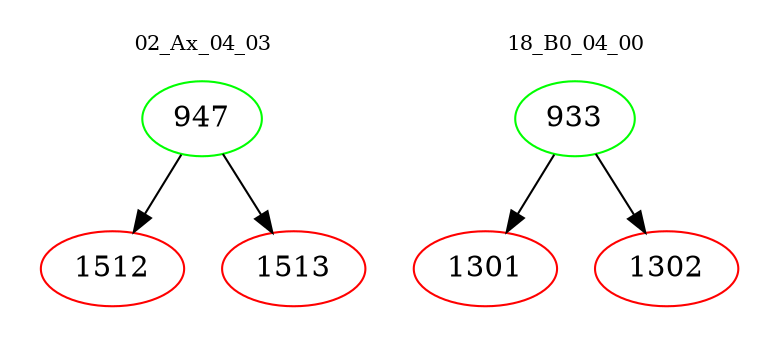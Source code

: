 digraph{
subgraph cluster_0 {
color = white
label = "02_Ax_04_03";
fontsize=10;
T0_947 [label="947", color="green"]
T0_947 -> T0_1512 [color="black"]
T0_1512 [label="1512", color="red"]
T0_947 -> T0_1513 [color="black"]
T0_1513 [label="1513", color="red"]
}
subgraph cluster_1 {
color = white
label = "18_B0_04_00";
fontsize=10;
T1_933 [label="933", color="green"]
T1_933 -> T1_1301 [color="black"]
T1_1301 [label="1301", color="red"]
T1_933 -> T1_1302 [color="black"]
T1_1302 [label="1302", color="red"]
}
}
